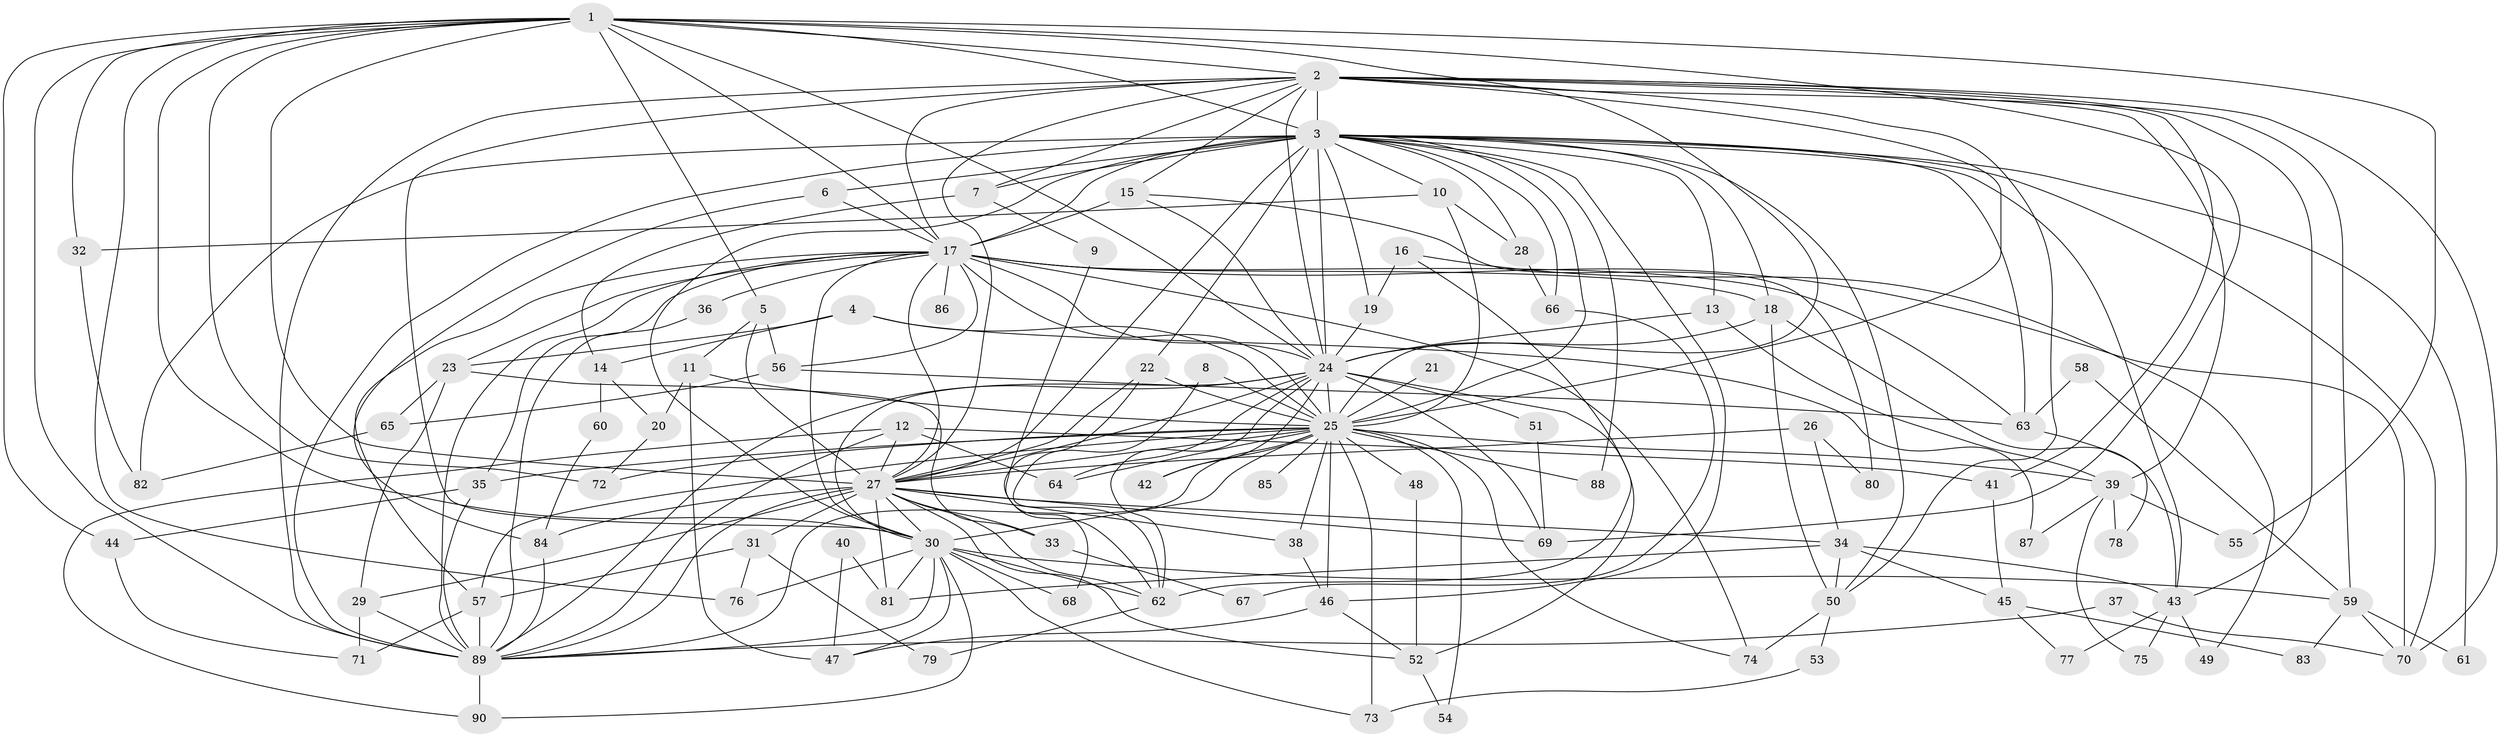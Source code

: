// original degree distribution, {18: 0.015625, 34: 0.0078125, 25: 0.0078125, 26: 0.0078125, 13: 0.0078125, 20: 0.0078125, 16: 0.0078125, 17: 0.0078125, 27: 0.0078125, 5: 0.046875, 7: 0.0234375, 4: 0.140625, 6: 0.0390625, 3: 0.1796875, 2: 0.4921875}
// Generated by graph-tools (version 1.1) at 2025/36/03/04/25 23:36:26]
// undirected, 90 vertices, 221 edges
graph export_dot {
  node [color=gray90,style=filled];
  1;
  2;
  3;
  4;
  5;
  6;
  7;
  8;
  9;
  10;
  11;
  12;
  13;
  14;
  15;
  16;
  17;
  18;
  19;
  20;
  21;
  22;
  23;
  24;
  25;
  26;
  27;
  28;
  29;
  30;
  31;
  32;
  33;
  34;
  35;
  36;
  37;
  38;
  39;
  40;
  41;
  42;
  43;
  44;
  45;
  46;
  47;
  48;
  49;
  50;
  51;
  52;
  53;
  54;
  55;
  56;
  57;
  58;
  59;
  60;
  61;
  62;
  63;
  64;
  65;
  66;
  67;
  68;
  69;
  70;
  71;
  72;
  73;
  74;
  75;
  76;
  77;
  78;
  79;
  80;
  81;
  82;
  83;
  84;
  85;
  86;
  87;
  88;
  89;
  90;
  1 -- 2 [weight=1.0];
  1 -- 3 [weight=2.0];
  1 -- 5 [weight=1.0];
  1 -- 17 [weight=1.0];
  1 -- 24 [weight=1.0];
  1 -- 25 [weight=1.0];
  1 -- 27 [weight=1.0];
  1 -- 30 [weight=1.0];
  1 -- 32 [weight=1.0];
  1 -- 44 [weight=1.0];
  1 -- 55 [weight=1.0];
  1 -- 69 [weight=1.0];
  1 -- 72 [weight=1.0];
  1 -- 76 [weight=1.0];
  1 -- 89 [weight=1.0];
  2 -- 3 [weight=2.0];
  2 -- 7 [weight=1.0];
  2 -- 15 [weight=1.0];
  2 -- 17 [weight=1.0];
  2 -- 24 [weight=1.0];
  2 -- 25 [weight=1.0];
  2 -- 27 [weight=1.0];
  2 -- 30 [weight=1.0];
  2 -- 39 [weight=1.0];
  2 -- 41 [weight=1.0];
  2 -- 43 [weight=1.0];
  2 -- 50 [weight=1.0];
  2 -- 59 [weight=1.0];
  2 -- 70 [weight=1.0];
  2 -- 89 [weight=1.0];
  3 -- 6 [weight=1.0];
  3 -- 7 [weight=1.0];
  3 -- 10 [weight=1.0];
  3 -- 13 [weight=1.0];
  3 -- 17 [weight=3.0];
  3 -- 18 [weight=1.0];
  3 -- 19 [weight=1.0];
  3 -- 22 [weight=1.0];
  3 -- 24 [weight=2.0];
  3 -- 25 [weight=3.0];
  3 -- 27 [weight=3.0];
  3 -- 28 [weight=1.0];
  3 -- 30 [weight=3.0];
  3 -- 43 [weight=1.0];
  3 -- 46 [weight=1.0];
  3 -- 50 [weight=1.0];
  3 -- 61 [weight=1.0];
  3 -- 63 [weight=1.0];
  3 -- 66 [weight=1.0];
  3 -- 70 [weight=1.0];
  3 -- 82 [weight=1.0];
  3 -- 88 [weight=1.0];
  3 -- 89 [weight=2.0];
  4 -- 14 [weight=1.0];
  4 -- 23 [weight=1.0];
  4 -- 25 [weight=1.0];
  4 -- 87 [weight=1.0];
  5 -- 11 [weight=1.0];
  5 -- 27 [weight=1.0];
  5 -- 56 [weight=1.0];
  6 -- 17 [weight=1.0];
  6 -- 84 [weight=1.0];
  7 -- 9 [weight=1.0];
  7 -- 14 [weight=1.0];
  8 -- 25 [weight=1.0];
  8 -- 62 [weight=1.0];
  9 -- 62 [weight=1.0];
  10 -- 25 [weight=1.0];
  10 -- 28 [weight=1.0];
  10 -- 32 [weight=1.0];
  11 -- 20 [weight=1.0];
  11 -- 25 [weight=1.0];
  11 -- 47 [weight=1.0];
  12 -- 27 [weight=1.0];
  12 -- 41 [weight=1.0];
  12 -- 64 [weight=1.0];
  12 -- 89 [weight=1.0];
  12 -- 90 [weight=1.0];
  13 -- 24 [weight=1.0];
  13 -- 39 [weight=1.0];
  14 -- 20 [weight=1.0];
  14 -- 60 [weight=1.0];
  15 -- 17 [weight=1.0];
  15 -- 24 [weight=1.0];
  15 -- 80 [weight=1.0];
  16 -- 19 [weight=1.0];
  16 -- 49 [weight=1.0];
  16 -- 62 [weight=1.0];
  17 -- 18 [weight=1.0];
  17 -- 23 [weight=1.0];
  17 -- 24 [weight=1.0];
  17 -- 25 [weight=1.0];
  17 -- 27 [weight=1.0];
  17 -- 30 [weight=1.0];
  17 -- 35 [weight=1.0];
  17 -- 36 [weight=1.0];
  17 -- 56 [weight=1.0];
  17 -- 57 [weight=1.0];
  17 -- 63 [weight=2.0];
  17 -- 70 [weight=1.0];
  17 -- 74 [weight=1.0];
  17 -- 86 [weight=1.0];
  17 -- 89 [weight=2.0];
  18 -- 24 [weight=1.0];
  18 -- 43 [weight=1.0];
  18 -- 50 [weight=1.0];
  19 -- 24 [weight=1.0];
  20 -- 72 [weight=1.0];
  21 -- 25 [weight=1.0];
  22 -- 25 [weight=1.0];
  22 -- 27 [weight=1.0];
  22 -- 68 [weight=1.0];
  23 -- 29 [weight=1.0];
  23 -- 33 [weight=1.0];
  23 -- 65 [weight=1.0];
  24 -- 25 [weight=1.0];
  24 -- 27 [weight=2.0];
  24 -- 30 [weight=1.0];
  24 -- 42 [weight=1.0];
  24 -- 51 [weight=1.0];
  24 -- 52 [weight=1.0];
  24 -- 62 [weight=1.0];
  24 -- 64 [weight=1.0];
  24 -- 69 [weight=1.0];
  24 -- 89 [weight=1.0];
  25 -- 27 [weight=1.0];
  25 -- 30 [weight=1.0];
  25 -- 35 [weight=1.0];
  25 -- 38 [weight=1.0];
  25 -- 39 [weight=1.0];
  25 -- 42 [weight=1.0];
  25 -- 46 [weight=1.0];
  25 -- 48 [weight=1.0];
  25 -- 54 [weight=1.0];
  25 -- 57 [weight=1.0];
  25 -- 64 [weight=1.0];
  25 -- 72 [weight=1.0];
  25 -- 73 [weight=2.0];
  25 -- 74 [weight=1.0];
  25 -- 85 [weight=1.0];
  25 -- 88 [weight=1.0];
  25 -- 89 [weight=1.0];
  26 -- 27 [weight=1.0];
  26 -- 34 [weight=1.0];
  26 -- 80 [weight=1.0];
  27 -- 29 [weight=1.0];
  27 -- 30 [weight=1.0];
  27 -- 31 [weight=1.0];
  27 -- 33 [weight=1.0];
  27 -- 34 [weight=1.0];
  27 -- 38 [weight=1.0];
  27 -- 52 [weight=2.0];
  27 -- 62 [weight=1.0];
  27 -- 69 [weight=1.0];
  27 -- 81 [weight=1.0];
  27 -- 84 [weight=1.0];
  27 -- 89 [weight=1.0];
  28 -- 66 [weight=1.0];
  29 -- 71 [weight=1.0];
  29 -- 89 [weight=1.0];
  30 -- 47 [weight=1.0];
  30 -- 59 [weight=1.0];
  30 -- 62 [weight=1.0];
  30 -- 68 [weight=1.0];
  30 -- 73 [weight=1.0];
  30 -- 76 [weight=1.0];
  30 -- 81 [weight=1.0];
  30 -- 89 [weight=1.0];
  30 -- 90 [weight=1.0];
  31 -- 57 [weight=1.0];
  31 -- 76 [weight=1.0];
  31 -- 79 [weight=1.0];
  32 -- 82 [weight=1.0];
  33 -- 67 [weight=1.0];
  34 -- 43 [weight=1.0];
  34 -- 45 [weight=1.0];
  34 -- 50 [weight=1.0];
  34 -- 81 [weight=1.0];
  35 -- 44 [weight=1.0];
  35 -- 89 [weight=1.0];
  36 -- 89 [weight=1.0];
  37 -- 70 [weight=1.0];
  37 -- 89 [weight=1.0];
  38 -- 46 [weight=1.0];
  39 -- 55 [weight=1.0];
  39 -- 75 [weight=1.0];
  39 -- 78 [weight=1.0];
  39 -- 87 [weight=1.0];
  40 -- 47 [weight=1.0];
  40 -- 81 [weight=1.0];
  41 -- 45 [weight=1.0];
  43 -- 49 [weight=1.0];
  43 -- 75 [weight=1.0];
  43 -- 77 [weight=1.0];
  44 -- 71 [weight=1.0];
  45 -- 77 [weight=1.0];
  45 -- 83 [weight=1.0];
  46 -- 47 [weight=1.0];
  46 -- 52 [weight=1.0];
  48 -- 52 [weight=1.0];
  50 -- 53 [weight=1.0];
  50 -- 74 [weight=1.0];
  51 -- 69 [weight=1.0];
  52 -- 54 [weight=1.0];
  53 -- 73 [weight=1.0];
  56 -- 63 [weight=1.0];
  56 -- 65 [weight=1.0];
  57 -- 71 [weight=1.0];
  57 -- 89 [weight=1.0];
  58 -- 59 [weight=1.0];
  58 -- 63 [weight=1.0];
  59 -- 61 [weight=1.0];
  59 -- 70 [weight=1.0];
  59 -- 83 [weight=1.0];
  60 -- 84 [weight=1.0];
  62 -- 79 [weight=1.0];
  63 -- 78 [weight=1.0];
  65 -- 82 [weight=1.0];
  66 -- 67 [weight=1.0];
  84 -- 89 [weight=1.0];
  89 -- 90 [weight=1.0];
}
